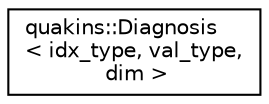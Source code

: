digraph "Graphical Class Hierarchy"
{
 // LATEX_PDF_SIZE
  edge [fontname="Helvetica",fontsize="10",labelfontname="Helvetica",labelfontsize="10"];
  node [fontname="Helvetica",fontsize="10",shape=record];
  rankdir="LR";
  Node0 [label="quakins::Diagnosis\l\< idx_type, val_type,\l dim \>",height=0.2,width=0.4,color="black", fillcolor="white", style="filled",URL="$classquakins_1_1Diagnosis.html",tooltip=" "];
}
